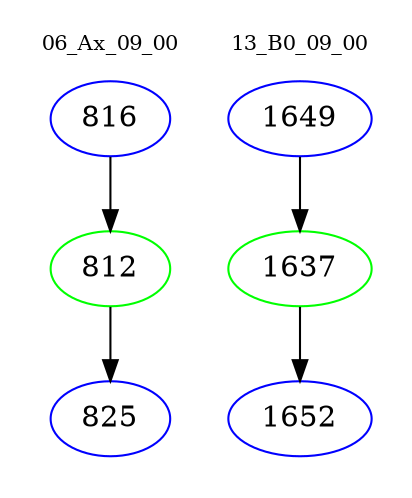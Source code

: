 digraph{
subgraph cluster_0 {
color = white
label = "06_Ax_09_00";
fontsize=10;
T0_816 [label="816", color="blue"]
T0_816 -> T0_812 [color="black"]
T0_812 [label="812", color="green"]
T0_812 -> T0_825 [color="black"]
T0_825 [label="825", color="blue"]
}
subgraph cluster_1 {
color = white
label = "13_B0_09_00";
fontsize=10;
T1_1649 [label="1649", color="blue"]
T1_1649 -> T1_1637 [color="black"]
T1_1637 [label="1637", color="green"]
T1_1637 -> T1_1652 [color="black"]
T1_1652 [label="1652", color="blue"]
}
}
